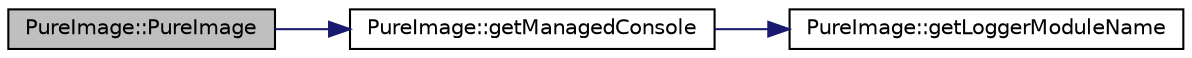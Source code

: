 digraph "PureImage::PureImage"
{
 // LATEX_PDF_SIZE
  edge [fontname="Helvetica",fontsize="10",labelfontname="Helvetica",labelfontsize="10"];
  node [fontname="Helvetica",fontsize="10",shape=record];
  rankdir="LR";
  Node1 [label="PureImage::PureImage",height=0.2,width=0.4,color="black", fillcolor="grey75", style="filled", fontcolor="black",tooltip="Only ImageManager can create it."];
  Node1 -> Node2 [color="midnightblue",fontsize="10",style="solid",fontname="Helvetica"];
  Node2 [label="PureImage::getManagedConsole",height=0.2,width=0.4,color="black", fillcolor="white", style="filled",URL="$class_pure_image.html#af84a4ebf44d686d642e853dde9513566",tooltip="Returns access to console preset with logger module name as this class."];
  Node2 -> Node3 [color="midnightblue",fontsize="10",style="solid",fontname="Helvetica"];
  Node3 [label="PureImage::getLoggerModuleName",height=0.2,width=0.4,color="black", fillcolor="white", style="filled",URL="$class_pure_image.html#a4296bf88d2628517c44c4b43cc12d4fd",tooltip="Returns the logger module name of this class."];
}
